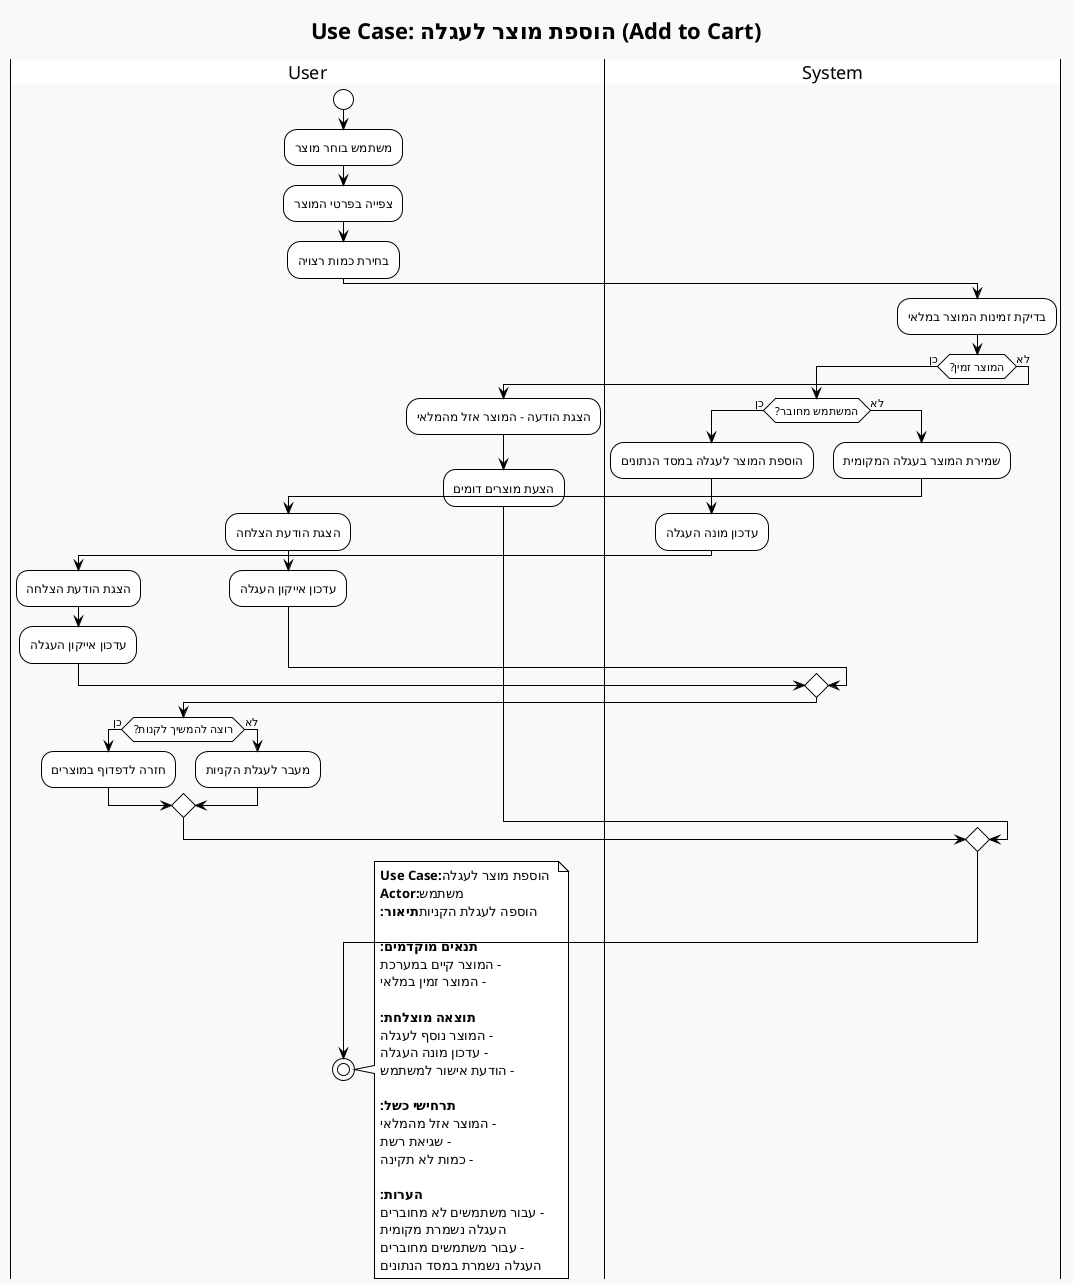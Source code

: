 @startuml Add to Cart Use Case
!theme plain
skinparam backgroundColor #f8f9fa

title Use Case: הוספת מוצר לעגלה (Add to Cart)

|User|
start
:משתמש בוחר מוצר;
:צפייה בפרטי המוצר;
:בחירת כמות רצויה;

|System|
:בדיקת זמינות המוצר במלאי;

if (המוצר זמין?) then (כן)
  if (המשתמש מחובר?) then (כן)
    |System|
    :הוספת המוצר לעגלה במסד הנתונים;
    :עדכון מונה העגלה;
    |User|
    :הצגת הודעת הצלחה;
    :עדכון אייקון העגלה;
  else (לא)
    |System|
    :שמירת המוצר בעגלה המקומית;
    |User|
    :הצגת הודעת הצלחה;
    :עדכון אייקון העגלה;
  endif
  
  if (רוצה להמשיך לקנות?) then (כן)
    :חזרה לדפדוף במוצרים;
  else (לא)
    :מעבר לעגלת הקניות;
  endif
  
else (לא)
  |User|
  :הצגת הודעה - המוצר אזל מהמלאי;
  :הצעת מוצרים דומים;
endif

stop

note right
  **Use Case:** הוספת מוצר לעגלה
  **Actor:** משתמש
  **תיאור:** הוספה לעגלת הקניות
  
  **תנאים מוקדמים:**
  - המוצר קיים במערכת
  - המוצר זמין במלאי
  
  **תוצאה מוצלחת:**
  - המוצר נוסף לעגלה
  - עדכון מונה העגלה
  - הודעת אישור למשתמש
  
  **תרחישי כשל:**
  - המוצר אזל מהמלאי
  - שגיאת רשת
  - כמות לא תקינה
  
  **הערות:**
  - עבור משתמשים לא מחוברים
    העגלה נשמרת מקומית
  - עבור משתמשים מחוברים
    העגלה נשמרת במסד הנתונים
end note

@enduml
